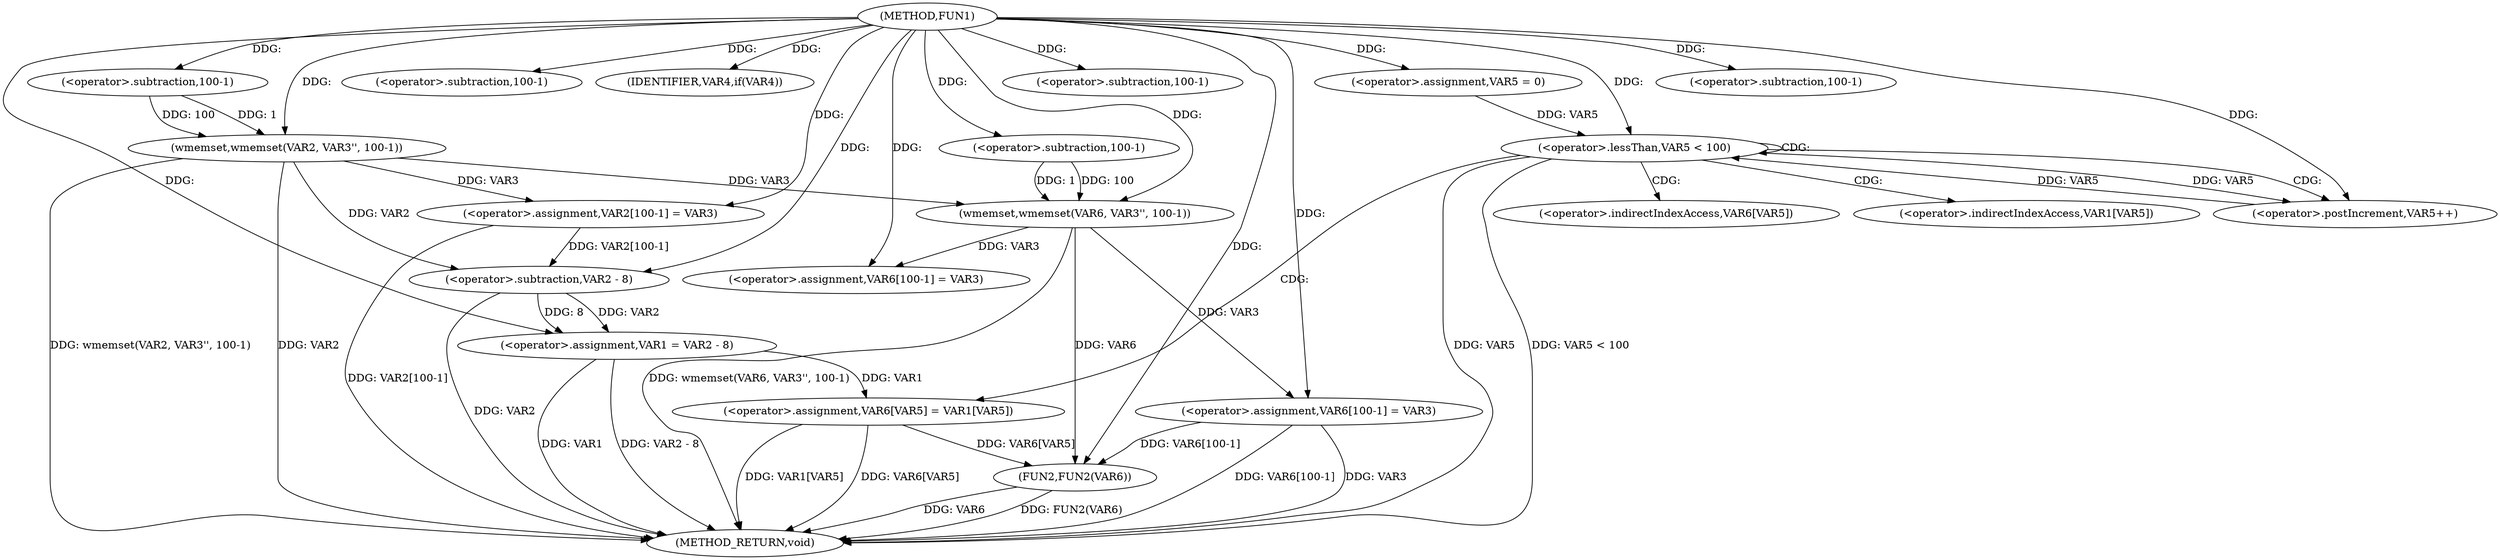 digraph FUN1 {  
"1000100" [label = "(METHOD,FUN1)" ]
"1000167" [label = "(METHOD_RETURN,void)" ]
"1000104" [label = "(wmemset,wmemset(VAR2, VAR3'', 100-1))" ]
"1000107" [label = "(<operator>.subtraction,100-1)" ]
"1000110" [label = "(<operator>.assignment,VAR2[100-1] = VAR3)" ]
"1000113" [label = "(<operator>.subtraction,100-1)" ]
"1000118" [label = "(IDENTIFIER,VAR4,if(VAR4))" ]
"1000120" [label = "(<operator>.assignment,VAR1 = VAR2 - 8)" ]
"1000122" [label = "(<operator>.subtraction,VAR2 - 8)" ]
"1000128" [label = "(wmemset,wmemset(VAR6, VAR3'', 100-1))" ]
"1000131" [label = "(<operator>.subtraction,100-1)" ]
"1000134" [label = "(<operator>.assignment,VAR6[100-1] = VAR3)" ]
"1000137" [label = "(<operator>.subtraction,100-1)" ]
"1000142" [label = "(<operator>.assignment,VAR5 = 0)" ]
"1000145" [label = "(<operator>.lessThan,VAR5 < 100)" ]
"1000148" [label = "(<operator>.postIncrement,VAR5++)" ]
"1000151" [label = "(<operator>.assignment,VAR6[VAR5] = VAR1[VAR5])" ]
"1000158" [label = "(<operator>.assignment,VAR6[100-1] = VAR3)" ]
"1000161" [label = "(<operator>.subtraction,100-1)" ]
"1000165" [label = "(FUN2,FUN2(VAR6))" ]
"1000152" [label = "(<operator>.indirectIndexAccess,VAR6[VAR5])" ]
"1000155" [label = "(<operator>.indirectIndexAccess,VAR1[VAR5])" ]
  "1000158" -> "1000167"  [ label = "DDG: VAR6[100-1]"] 
  "1000158" -> "1000167"  [ label = "DDG: VAR3"] 
  "1000104" -> "1000167"  [ label = "DDG: wmemset(VAR2, VAR3'', 100-1)"] 
  "1000104" -> "1000167"  [ label = "DDG: VAR2"] 
  "1000122" -> "1000167"  [ label = "DDG: VAR2"] 
  "1000120" -> "1000167"  [ label = "DDG: VAR1"] 
  "1000128" -> "1000167"  [ label = "DDG: wmemset(VAR6, VAR3'', 100-1)"] 
  "1000145" -> "1000167"  [ label = "DDG: VAR5"] 
  "1000165" -> "1000167"  [ label = "DDG: FUN2(VAR6)"] 
  "1000165" -> "1000167"  [ label = "DDG: VAR6"] 
  "1000151" -> "1000167"  [ label = "DDG: VAR6[VAR5]"] 
  "1000151" -> "1000167"  [ label = "DDG: VAR1[VAR5]"] 
  "1000120" -> "1000167"  [ label = "DDG: VAR2 - 8"] 
  "1000145" -> "1000167"  [ label = "DDG: VAR5 < 100"] 
  "1000110" -> "1000167"  [ label = "DDG: VAR2[100-1]"] 
  "1000100" -> "1000104"  [ label = "DDG: "] 
  "1000107" -> "1000104"  [ label = "DDG: 100"] 
  "1000107" -> "1000104"  [ label = "DDG: 1"] 
  "1000100" -> "1000107"  [ label = "DDG: "] 
  "1000104" -> "1000110"  [ label = "DDG: VAR3"] 
  "1000100" -> "1000110"  [ label = "DDG: "] 
  "1000100" -> "1000113"  [ label = "DDG: "] 
  "1000100" -> "1000118"  [ label = "DDG: "] 
  "1000122" -> "1000120"  [ label = "DDG: VAR2"] 
  "1000122" -> "1000120"  [ label = "DDG: 8"] 
  "1000100" -> "1000120"  [ label = "DDG: "] 
  "1000104" -> "1000122"  [ label = "DDG: VAR2"] 
  "1000110" -> "1000122"  [ label = "DDG: VAR2[100-1]"] 
  "1000100" -> "1000122"  [ label = "DDG: "] 
  "1000100" -> "1000128"  [ label = "DDG: "] 
  "1000104" -> "1000128"  [ label = "DDG: VAR3"] 
  "1000131" -> "1000128"  [ label = "DDG: 100"] 
  "1000131" -> "1000128"  [ label = "DDG: 1"] 
  "1000100" -> "1000131"  [ label = "DDG: "] 
  "1000128" -> "1000134"  [ label = "DDG: VAR3"] 
  "1000100" -> "1000134"  [ label = "DDG: "] 
  "1000100" -> "1000137"  [ label = "DDG: "] 
  "1000100" -> "1000142"  [ label = "DDG: "] 
  "1000148" -> "1000145"  [ label = "DDG: VAR5"] 
  "1000142" -> "1000145"  [ label = "DDG: VAR5"] 
  "1000100" -> "1000145"  [ label = "DDG: "] 
  "1000145" -> "1000148"  [ label = "DDG: VAR5"] 
  "1000100" -> "1000148"  [ label = "DDG: "] 
  "1000120" -> "1000151"  [ label = "DDG: VAR1"] 
  "1000100" -> "1000158"  [ label = "DDG: "] 
  "1000128" -> "1000158"  [ label = "DDG: VAR3"] 
  "1000100" -> "1000161"  [ label = "DDG: "] 
  "1000158" -> "1000165"  [ label = "DDG: VAR6[100-1]"] 
  "1000151" -> "1000165"  [ label = "DDG: VAR6[VAR5]"] 
  "1000128" -> "1000165"  [ label = "DDG: VAR6"] 
  "1000100" -> "1000165"  [ label = "DDG: "] 
  "1000145" -> "1000155"  [ label = "CDG: "] 
  "1000145" -> "1000151"  [ label = "CDG: "] 
  "1000145" -> "1000145"  [ label = "CDG: "] 
  "1000145" -> "1000152"  [ label = "CDG: "] 
  "1000145" -> "1000148"  [ label = "CDG: "] 
}
